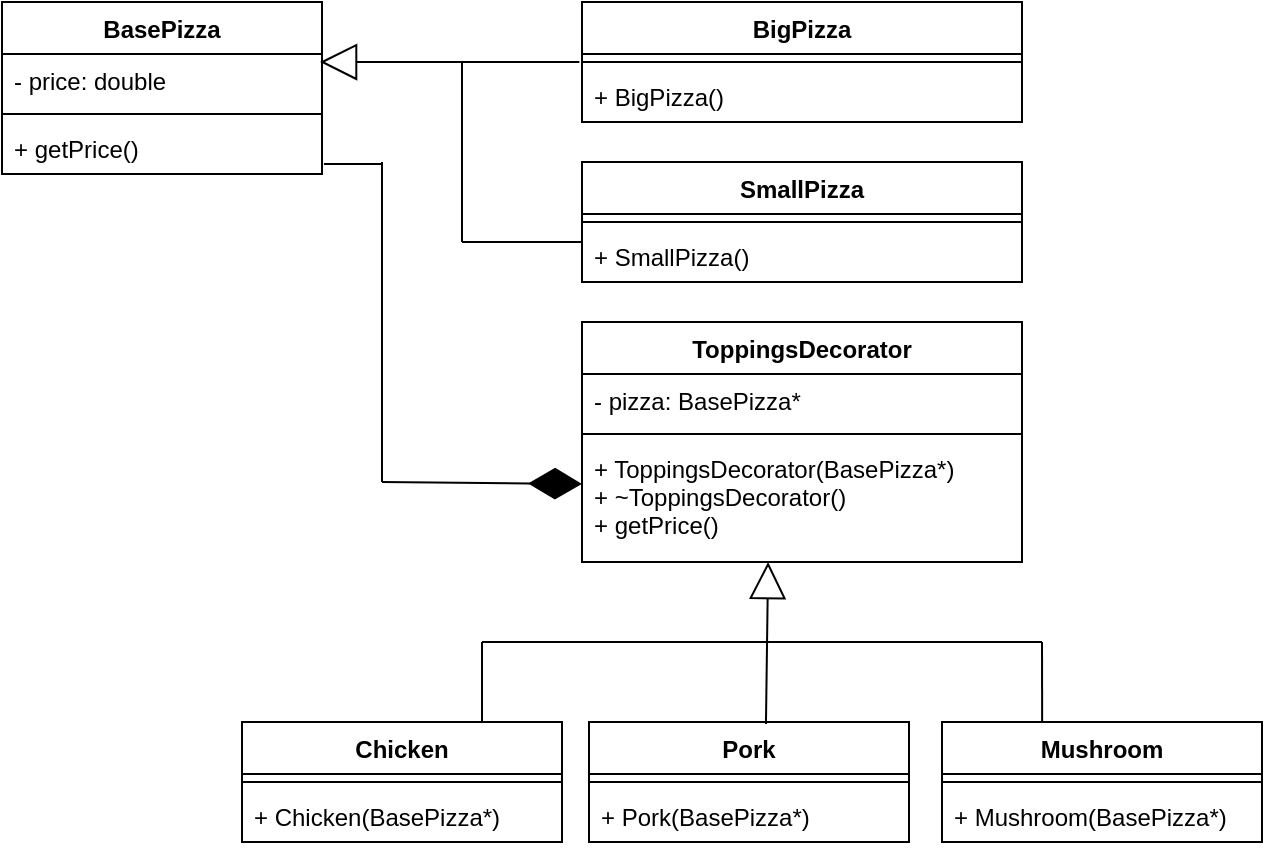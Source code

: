 <mxfile version="13.4.9" type="device"><diagram id="C5RBs43oDa-KdzZeNtuy" name="Page-1"><mxGraphModel dx="868" dy="488" grid="1" gridSize="10" guides="1" tooltips="1" connect="1" arrows="1" fold="1" page="1" pageScale="1" pageWidth="827" pageHeight="1169" math="0" shadow="0"><root><mxCell id="WIyWlLk6GJQsqaUBKTNV-0"/><mxCell id="WIyWlLk6GJQsqaUBKTNV-1" parent="WIyWlLk6GJQsqaUBKTNV-0"/><mxCell id="kOh8wmaFjaVYbPEwu3PK-15" value="" style="endArrow=block;endSize=16;endFill=0;html=1;exitX=-0.006;exitY=-0.154;exitDx=0;exitDy=0;exitPerimeter=0;entryX=0.994;entryY=0.154;entryDx=0;entryDy=0;entryPerimeter=0;" edge="1" parent="WIyWlLk6GJQsqaUBKTNV-1" source="kOh8wmaFjaVYbPEwu3PK-11" target="kOh8wmaFjaVYbPEwu3PK-1"><mxGeometry width="160" relative="1" as="geometry"><mxPoint x="280" y="250" as="sourcePoint"/><mxPoint x="440" y="250" as="targetPoint"/></mxGeometry></mxCell><mxCell id="kOh8wmaFjaVYbPEwu3PK-16" value="" style="endArrow=none;html=1;" edge="1" parent="WIyWlLk6GJQsqaUBKTNV-1"><mxGeometry width="50" height="50" relative="1" as="geometry"><mxPoint x="270" y="70" as="sourcePoint"/><mxPoint x="270" y="160" as="targetPoint"/></mxGeometry></mxCell><mxCell id="kOh8wmaFjaVYbPEwu3PK-18" value="" style="endArrow=none;html=1;entryX=0;entryY=0.231;entryDx=0;entryDy=0;entryPerimeter=0;" edge="1" parent="WIyWlLk6GJQsqaUBKTNV-1" target="kOh8wmaFjaVYbPEwu3PK-14"><mxGeometry width="50" height="50" relative="1" as="geometry"><mxPoint x="270" y="160" as="sourcePoint"/><mxPoint x="390" y="220" as="targetPoint"/></mxGeometry></mxCell><mxCell id="kOh8wmaFjaVYbPEwu3PK-23" value="" style="endArrow=none;html=1;exitX=1.006;exitY=0.808;exitDx=0;exitDy=0;exitPerimeter=0;" edge="1" parent="WIyWlLk6GJQsqaUBKTNV-1" source="kOh8wmaFjaVYbPEwu3PK-3"><mxGeometry width="50" height="50" relative="1" as="geometry"><mxPoint x="340" y="270" as="sourcePoint"/><mxPoint x="230" y="121" as="targetPoint"/></mxGeometry></mxCell><mxCell id="kOh8wmaFjaVYbPEwu3PK-24" value="" style="endArrow=none;html=1;" edge="1" parent="WIyWlLk6GJQsqaUBKTNV-1"><mxGeometry width="50" height="50" relative="1" as="geometry"><mxPoint x="230" y="280" as="sourcePoint"/><mxPoint x="230" y="120" as="targetPoint"/></mxGeometry></mxCell><mxCell id="kOh8wmaFjaVYbPEwu3PK-25" value="" style="endArrow=diamondThin;endFill=1;endSize=24;html=1;entryX=0;entryY=0.35;entryDx=0;entryDy=0;entryPerimeter=0;" edge="1" parent="WIyWlLk6GJQsqaUBKTNV-1" target="kOh8wmaFjaVYbPEwu3PK-22"><mxGeometry width="160" relative="1" as="geometry"><mxPoint x="230" y="280" as="sourcePoint"/><mxPoint x="440" y="250" as="targetPoint"/></mxGeometry></mxCell><mxCell id="kOh8wmaFjaVYbPEwu3PK-0" value="BasePizza" style="swimlane;fontStyle=1;align=center;verticalAlign=top;childLayout=stackLayout;horizontal=1;startSize=26;horizontalStack=0;resizeParent=1;resizeParentMax=0;resizeLast=0;collapsible=1;marginBottom=0;" vertex="1" parent="WIyWlLk6GJQsqaUBKTNV-1"><mxGeometry x="40" y="40" width="160" height="86" as="geometry"/></mxCell><mxCell id="kOh8wmaFjaVYbPEwu3PK-1" value="- price: double" style="text;strokeColor=none;fillColor=none;align=left;verticalAlign=top;spacingLeft=4;spacingRight=4;overflow=hidden;rotatable=0;points=[[0,0.5],[1,0.5]];portConstraint=eastwest;" vertex="1" parent="kOh8wmaFjaVYbPEwu3PK-0"><mxGeometry y="26" width="160" height="26" as="geometry"/></mxCell><mxCell id="kOh8wmaFjaVYbPEwu3PK-2" value="" style="line;strokeWidth=1;fillColor=none;align=left;verticalAlign=middle;spacingTop=-1;spacingLeft=3;spacingRight=3;rotatable=0;labelPosition=right;points=[];portConstraint=eastwest;" vertex="1" parent="kOh8wmaFjaVYbPEwu3PK-0"><mxGeometry y="52" width="160" height="8" as="geometry"/></mxCell><mxCell id="kOh8wmaFjaVYbPEwu3PK-3" value="+ getPrice()" style="text;strokeColor=none;fillColor=none;align=left;verticalAlign=top;spacingLeft=4;spacingRight=4;overflow=hidden;rotatable=0;points=[[0,0.5],[1,0.5]];portConstraint=eastwest;" vertex="1" parent="kOh8wmaFjaVYbPEwu3PK-0"><mxGeometry y="60" width="160" height="26" as="geometry"/></mxCell><mxCell id="kOh8wmaFjaVYbPEwu3PK-8" value="BigPizza" style="swimlane;fontStyle=1;align=center;verticalAlign=top;childLayout=stackLayout;horizontal=1;startSize=26;horizontalStack=0;resizeParent=1;resizeParentMax=0;resizeLast=0;collapsible=1;marginBottom=0;" vertex="1" parent="WIyWlLk6GJQsqaUBKTNV-1"><mxGeometry x="330" y="40" width="220" height="60" as="geometry"/></mxCell><mxCell id="kOh8wmaFjaVYbPEwu3PK-10" value="" style="line;strokeWidth=1;fillColor=none;align=left;verticalAlign=middle;spacingTop=-1;spacingLeft=3;spacingRight=3;rotatable=0;labelPosition=right;points=[];portConstraint=eastwest;" vertex="1" parent="kOh8wmaFjaVYbPEwu3PK-8"><mxGeometry y="26" width="220" height="8" as="geometry"/></mxCell><mxCell id="kOh8wmaFjaVYbPEwu3PK-11" value="+ BigPizza()" style="text;strokeColor=none;fillColor=none;align=left;verticalAlign=top;spacingLeft=4;spacingRight=4;overflow=hidden;rotatable=0;points=[[0,0.5],[1,0.5]];portConstraint=eastwest;" vertex="1" parent="kOh8wmaFjaVYbPEwu3PK-8"><mxGeometry y="34" width="220" height="26" as="geometry"/></mxCell><mxCell id="kOh8wmaFjaVYbPEwu3PK-12" value="SmallPizza" style="swimlane;fontStyle=1;align=center;verticalAlign=top;childLayout=stackLayout;horizontal=1;startSize=26;horizontalStack=0;resizeParent=1;resizeParentMax=0;resizeLast=0;collapsible=1;marginBottom=0;" vertex="1" parent="WIyWlLk6GJQsqaUBKTNV-1"><mxGeometry x="330" y="120" width="220" height="60" as="geometry"/></mxCell><mxCell id="kOh8wmaFjaVYbPEwu3PK-13" value="" style="line;strokeWidth=1;fillColor=none;align=left;verticalAlign=middle;spacingTop=-1;spacingLeft=3;spacingRight=3;rotatable=0;labelPosition=right;points=[];portConstraint=eastwest;" vertex="1" parent="kOh8wmaFjaVYbPEwu3PK-12"><mxGeometry y="26" width="220" height="8" as="geometry"/></mxCell><mxCell id="kOh8wmaFjaVYbPEwu3PK-14" value="+ SmallPizza()" style="text;strokeColor=none;fillColor=none;align=left;verticalAlign=top;spacingLeft=4;spacingRight=4;overflow=hidden;rotatable=0;points=[[0,0.5],[1,0.5]];portConstraint=eastwest;" vertex="1" parent="kOh8wmaFjaVYbPEwu3PK-12"><mxGeometry y="34" width="220" height="26" as="geometry"/></mxCell><mxCell id="kOh8wmaFjaVYbPEwu3PK-19" value="ToppingsDecorator" style="swimlane;fontStyle=1;align=center;verticalAlign=top;childLayout=stackLayout;horizontal=1;startSize=26;horizontalStack=0;resizeParent=1;resizeParentMax=0;resizeLast=0;collapsible=1;marginBottom=0;" vertex="1" parent="WIyWlLk6GJQsqaUBKTNV-1"><mxGeometry x="330" y="200" width="220" height="120" as="geometry"/></mxCell><mxCell id="kOh8wmaFjaVYbPEwu3PK-20" value="- pizza: BasePizza*" style="text;strokeColor=none;fillColor=none;align=left;verticalAlign=top;spacingLeft=4;spacingRight=4;overflow=hidden;rotatable=0;points=[[0,0.5],[1,0.5]];portConstraint=eastwest;" vertex="1" parent="kOh8wmaFjaVYbPEwu3PK-19"><mxGeometry y="26" width="220" height="26" as="geometry"/></mxCell><mxCell id="kOh8wmaFjaVYbPEwu3PK-21" value="" style="line;strokeWidth=1;fillColor=none;align=left;verticalAlign=middle;spacingTop=-1;spacingLeft=3;spacingRight=3;rotatable=0;labelPosition=right;points=[];portConstraint=eastwest;" vertex="1" parent="kOh8wmaFjaVYbPEwu3PK-19"><mxGeometry y="52" width="220" height="8" as="geometry"/></mxCell><mxCell id="kOh8wmaFjaVYbPEwu3PK-22" value="+ ToppingsDecorator(BasePizza*)&#10;+ ~ToppingsDecorator()&#10;+ getPrice()&#10;" style="text;strokeColor=none;fillColor=none;align=left;verticalAlign=top;spacingLeft=4;spacingRight=4;overflow=hidden;rotatable=0;points=[[0,0.5],[1,0.5]];portConstraint=eastwest;" vertex="1" parent="kOh8wmaFjaVYbPEwu3PK-19"><mxGeometry y="60" width="220" height="60" as="geometry"/></mxCell><mxCell id="kOh8wmaFjaVYbPEwu3PK-26" value="Pork" style="swimlane;fontStyle=1;align=center;verticalAlign=top;childLayout=stackLayout;horizontal=1;startSize=26;horizontalStack=0;resizeParent=1;resizeParentMax=0;resizeLast=0;collapsible=1;marginBottom=0;" vertex="1" parent="WIyWlLk6GJQsqaUBKTNV-1"><mxGeometry x="333.5" y="400" width="160" height="60" as="geometry"/></mxCell><mxCell id="kOh8wmaFjaVYbPEwu3PK-28" value="" style="line;strokeWidth=1;fillColor=none;align=left;verticalAlign=middle;spacingTop=-1;spacingLeft=3;spacingRight=3;rotatable=0;labelPosition=right;points=[];portConstraint=eastwest;" vertex="1" parent="kOh8wmaFjaVYbPEwu3PK-26"><mxGeometry y="26" width="160" height="8" as="geometry"/></mxCell><mxCell id="kOh8wmaFjaVYbPEwu3PK-29" value="+ Pork(BasePizza*)" style="text;strokeColor=none;fillColor=none;align=left;verticalAlign=top;spacingLeft=4;spacingRight=4;overflow=hidden;rotatable=0;points=[[0,0.5],[1,0.5]];portConstraint=eastwest;fontStyle=0" vertex="1" parent="kOh8wmaFjaVYbPEwu3PK-26"><mxGeometry y="34" width="160" height="26" as="geometry"/></mxCell><mxCell id="kOh8wmaFjaVYbPEwu3PK-34" value="Chicken" style="swimlane;fontStyle=1;align=center;verticalAlign=top;childLayout=stackLayout;horizontal=1;startSize=26;horizontalStack=0;resizeParent=1;resizeParentMax=0;resizeLast=0;collapsible=1;marginBottom=0;" vertex="1" parent="WIyWlLk6GJQsqaUBKTNV-1"><mxGeometry x="160" y="400" width="160" height="60" as="geometry"/></mxCell><mxCell id="kOh8wmaFjaVYbPEwu3PK-36" value="" style="line;strokeWidth=1;fillColor=none;align=left;verticalAlign=middle;spacingTop=-1;spacingLeft=3;spacingRight=3;rotatable=0;labelPosition=right;points=[];portConstraint=eastwest;" vertex="1" parent="kOh8wmaFjaVYbPEwu3PK-34"><mxGeometry y="26" width="160" height="8" as="geometry"/></mxCell><mxCell id="kOh8wmaFjaVYbPEwu3PK-37" value="+ Chicken(BasePizza*)" style="text;strokeColor=none;fillColor=none;align=left;verticalAlign=top;spacingLeft=4;spacingRight=4;overflow=hidden;rotatable=0;points=[[0,0.5],[1,0.5]];portConstraint=eastwest;" vertex="1" parent="kOh8wmaFjaVYbPEwu3PK-34"><mxGeometry y="34" width="160" height="26" as="geometry"/></mxCell><mxCell id="kOh8wmaFjaVYbPEwu3PK-30" value="Mushroom" style="swimlane;fontStyle=1;align=center;verticalAlign=top;childLayout=stackLayout;horizontal=1;startSize=26;horizontalStack=0;resizeParent=1;resizeParentMax=0;resizeLast=0;collapsible=1;marginBottom=0;" vertex="1" parent="WIyWlLk6GJQsqaUBKTNV-1"><mxGeometry x="510" y="400" width="160" height="60" as="geometry"/></mxCell><mxCell id="kOh8wmaFjaVYbPEwu3PK-32" value="" style="line;strokeWidth=1;fillColor=none;align=left;verticalAlign=middle;spacingTop=-1;spacingLeft=3;spacingRight=3;rotatable=0;labelPosition=right;points=[];portConstraint=eastwest;" vertex="1" parent="kOh8wmaFjaVYbPEwu3PK-30"><mxGeometry y="26" width="160" height="8" as="geometry"/></mxCell><mxCell id="kOh8wmaFjaVYbPEwu3PK-33" value="+ Mushroom(BasePizza*)" style="text;strokeColor=none;fillColor=none;align=left;verticalAlign=top;spacingLeft=4;spacingRight=4;overflow=hidden;rotatable=0;points=[[0,0.5],[1,0.5]];portConstraint=eastwest;" vertex="1" parent="kOh8wmaFjaVYbPEwu3PK-30"><mxGeometry y="34" width="160" height="26" as="geometry"/></mxCell><mxCell id="kOh8wmaFjaVYbPEwu3PK-38" value="" style="endArrow=block;endSize=16;endFill=0;html=1;entryX=0.423;entryY=1;entryDx=0;entryDy=0;entryPerimeter=0;exitX=0.553;exitY=0.017;exitDx=0;exitDy=0;exitPerimeter=0;" edge="1" parent="WIyWlLk6GJQsqaUBKTNV-1" source="kOh8wmaFjaVYbPEwu3PK-26" target="kOh8wmaFjaVYbPEwu3PK-22"><mxGeometry width="160" relative="1" as="geometry"><mxPoint x="423" y="360" as="sourcePoint"/><mxPoint x="350.36" y="350.008" as="targetPoint"/></mxGeometry></mxCell><mxCell id="kOh8wmaFjaVYbPEwu3PK-39" value="" style="endArrow=none;html=1;" edge="1" parent="WIyWlLk6GJQsqaUBKTNV-1"><mxGeometry width="50" height="50" relative="1" as="geometry"><mxPoint x="280" y="360" as="sourcePoint"/><mxPoint x="560" y="360" as="targetPoint"/></mxGeometry></mxCell><mxCell id="kOh8wmaFjaVYbPEwu3PK-40" value="" style="endArrow=none;html=1;exitX=0.75;exitY=0;exitDx=0;exitDy=0;" edge="1" parent="WIyWlLk6GJQsqaUBKTNV-1" source="kOh8wmaFjaVYbPEwu3PK-34"><mxGeometry width="50" height="50" relative="1" as="geometry"><mxPoint x="390" y="290" as="sourcePoint"/><mxPoint x="280" y="360" as="targetPoint"/></mxGeometry></mxCell><mxCell id="kOh8wmaFjaVYbPEwu3PK-41" value="" style="endArrow=none;html=1;entryX=0.313;entryY=0;entryDx=0;entryDy=0;entryPerimeter=0;" edge="1" parent="WIyWlLk6GJQsqaUBKTNV-1" target="kOh8wmaFjaVYbPEwu3PK-30"><mxGeometry width="50" height="50" relative="1" as="geometry"><mxPoint x="560" y="360" as="sourcePoint"/><mxPoint x="440" y="240" as="targetPoint"/><Array as="points"/></mxGeometry></mxCell></root></mxGraphModel></diagram></mxfile>